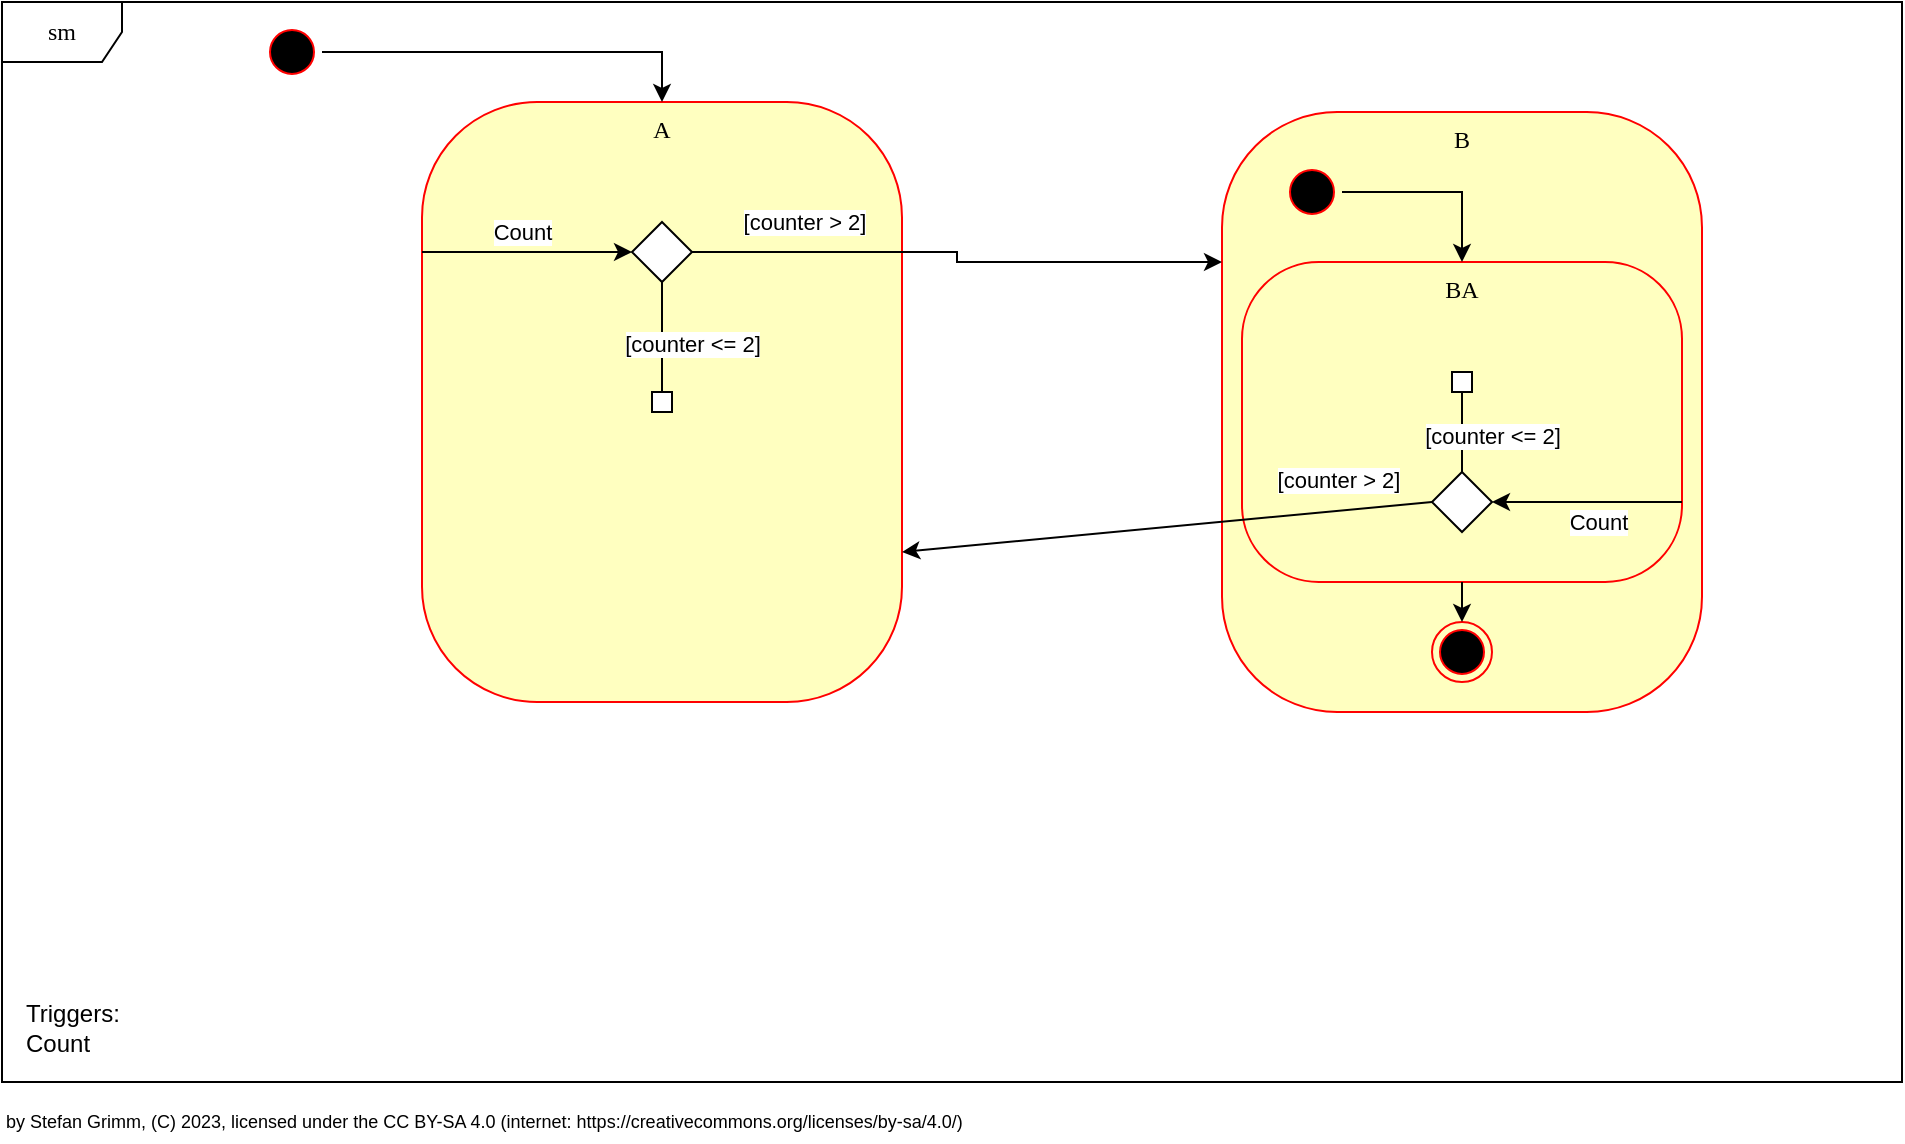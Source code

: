 <mxfile version="21.6.8" type="device">
  <diagram id="YKBjTKGMOBF2p5uhFZQw" name="Satemachine">
    <mxGraphModel dx="1000" dy="698" grid="1" gridSize="10" guides="1" tooltips="1" connect="1" arrows="1" fold="1" page="1" pageScale="1" pageWidth="850" pageHeight="1100" math="0" shadow="0">
      <root>
        <mxCell id="0" />
        <mxCell id="1" parent="0" />
        <mxCell id="twPTelytEAIwxnEzPvE8-1" value="sm" style="shape=umlFrame;whiteSpace=wrap;html=1;rounded=1;shadow=0;comic=0;labelBackgroundColor=none;strokeWidth=1;fontFamily=Verdana;fontSize=12;align=center;" parent="1" vertex="1">
          <mxGeometry x="30" y="30" width="950" height="540" as="geometry" />
        </mxCell>
        <mxCell id="HjyxFPupq-Pe6MwuxSYl-1" value="B" style="rounded=1;whiteSpace=wrap;html=1;arcSize=24;fillColor=#ffffc0;strokeColor=#ff0000;shadow=0;comic=0;labelBackgroundColor=none;fontFamily=Verdana;fontSize=12;fontColor=#000000;align=center;verticalAlign=top;" parent="1" vertex="1">
          <mxGeometry x="640" y="85" width="240" height="300" as="geometry" />
        </mxCell>
        <mxCell id="twPTelytEAIwxnEzPvE8-2" value="A" style="rounded=1;whiteSpace=wrap;html=1;arcSize=24;fillColor=#ffffc0;strokeColor=#ff0000;shadow=0;comic=0;labelBackgroundColor=none;fontFamily=Verdana;fontSize=12;fontColor=#000000;align=center;verticalAlign=top;" parent="1" vertex="1">
          <mxGeometry x="240" y="80" width="240" height="300" as="geometry" />
        </mxCell>
        <mxCell id="twPTelytEAIwxnEzPvE8-3" value="BA" style="rounded=1;whiteSpace=wrap;html=1;arcSize=24;fillColor=#ffffc0;strokeColor=#ff0000;shadow=0;comic=0;labelBackgroundColor=none;fontFamily=Verdana;fontSize=12;fontColor=#000000;align=center;verticalAlign=top;" parent="1" vertex="1">
          <mxGeometry x="650" y="160" width="220" height="160" as="geometry" />
        </mxCell>
        <mxCell id="twPTelytEAIwxnEzPvE8-8" style="edgeStyle=orthogonalEdgeStyle;rounded=0;orthogonalLoop=1;jettySize=auto;html=1;" parent="1" source="twPTelytEAIwxnEzPvE8-9" target="twPTelytEAIwxnEzPvE8-2" edge="1">
          <mxGeometry relative="1" as="geometry" />
        </mxCell>
        <mxCell id="twPTelytEAIwxnEzPvE8-9" value="" style="ellipse;html=1;shape=startState;fillColor=#000000;strokeColor=#ff0000;rounded=1;shadow=0;comic=0;labelBackgroundColor=none;fontFamily=Verdana;fontSize=12;fontColor=#000000;align=center;direction=south;" parent="1" vertex="1">
          <mxGeometry x="160" y="40" width="30" height="30" as="geometry" />
        </mxCell>
        <mxCell id="twPTelytEAIwxnEzPvE8-14" value="Count" style="rounded=0;orthogonalLoop=1;jettySize=auto;html=1;entryX=1;entryY=0.5;entryDx=0;entryDy=0;exitX=1;exitY=0.75;exitDx=0;exitDy=0;" parent="1" source="twPTelytEAIwxnEzPvE8-3" target="8lL4V4ylc4chIpqy5Nob-2" edge="1">
          <mxGeometry x="-0.111" y="10" relative="1" as="geometry">
            <mxPoint as="offset" />
          </mxGeometry>
        </mxCell>
        <mxCell id="8lL4V4ylc4chIpqy5Nob-2" value="" style="rhombus;whiteSpace=wrap;html=1;" parent="1" vertex="1">
          <mxGeometry x="745" y="265" width="30" height="30" as="geometry" />
        </mxCell>
        <mxCell id="8lL4V4ylc4chIpqy5Nob-5" value="[counter &amp;gt; 2]" style="rounded=0;orthogonalLoop=1;jettySize=auto;html=1;exitX=0;exitY=0.5;exitDx=0;exitDy=0;entryX=1;entryY=0.75;entryDx=0;entryDy=0;" parent="1" source="8lL4V4ylc4chIpqy5Nob-2" target="twPTelytEAIwxnEzPvE8-2" edge="1">
          <mxGeometry x="-0.66" y="-15" relative="1" as="geometry">
            <mxPoint x="490" y="190" as="sourcePoint" />
            <mxPoint x="550" y="190" as="targetPoint" />
            <mxPoint as="offset" />
          </mxGeometry>
        </mxCell>
        <mxCell id="8lL4V4ylc4chIpqy5Nob-14" value="" style="whiteSpace=wrap;html=1;aspect=fixed;" parent="1" vertex="1">
          <mxGeometry x="755" y="215" width="10" height="10" as="geometry" />
        </mxCell>
        <mxCell id="ie7r2YqYSSWB5zHKcmKD-1" value="by Stefan Grimm, (C) 2023, licensed under the CC BY-SA 4.0 (internet: https://creativecommons.org/licenses/by-sa/4.0/)" style="text;html=1;strokeColor=none;fillColor=none;align=left;verticalAlign=middle;whiteSpace=wrap;rounded=0;fontSize=9;" parent="1" vertex="1">
          <mxGeometry x="30" y="580" width="500" height="20" as="geometry" />
        </mxCell>
        <mxCell id="ie7r2YqYSSWB5zHKcmKD-2" value="Triggers:&lt;br&gt;Count" style="text;html=1;strokeColor=none;fillColor=none;align=left;verticalAlign=bottom;whiteSpace=wrap;rounded=0;" parent="1" vertex="1">
          <mxGeometry x="40" y="450" width="100" height="110" as="geometry" />
        </mxCell>
        <mxCell id="NcBlyh9YTZ4Joocfzgvl-1" value="" style="rhombus;whiteSpace=wrap;html=1;" parent="1" vertex="1">
          <mxGeometry x="345" y="140" width="30" height="30" as="geometry" />
        </mxCell>
        <mxCell id="NcBlyh9YTZ4Joocfzgvl-2" value="Count" style="rounded=0;orthogonalLoop=1;jettySize=auto;html=1;entryX=0;entryY=0.5;entryDx=0;entryDy=0;exitX=0;exitY=0.25;exitDx=0;exitDy=0;" parent="1" source="twPTelytEAIwxnEzPvE8-2" target="NcBlyh9YTZ4Joocfzgvl-1" edge="1">
          <mxGeometry x="-0.048" y="10" relative="1" as="geometry">
            <mxPoint x="250" y="165" as="sourcePoint" />
            <mxPoint as="offset" />
            <mxPoint x="355" y="165" as="targetPoint" />
          </mxGeometry>
        </mxCell>
        <mxCell id="NcBlyh9YTZ4Joocfzgvl-4" value="[counter &amp;gt; 2]" style="edgeStyle=orthogonalEdgeStyle;rounded=0;orthogonalLoop=1;jettySize=auto;html=1;entryX=0;entryY=0.25;entryDx=0;entryDy=0;exitX=1;exitY=0.5;exitDx=0;exitDy=0;" parent="1" source="NcBlyh9YTZ4Joocfzgvl-1" target="HjyxFPupq-Pe6MwuxSYl-1" edge="1">
          <mxGeometry x="-0.585" y="15" relative="1" as="geometry">
            <mxPoint x="360" y="410" as="sourcePoint" />
            <mxPoint x="80" y="480" as="targetPoint" />
            <mxPoint as="offset" />
          </mxGeometry>
        </mxCell>
        <mxCell id="NcBlyh9YTZ4Joocfzgvl-5" value="[counter &amp;lt;= 2]" style="endArrow=none;html=1;rounded=0;entryX=0.5;entryY=1;entryDx=0;entryDy=0;exitX=0.5;exitY=0;exitDx=0;exitDy=0;" parent="1" source="NcBlyh9YTZ4Joocfzgvl-6" target="NcBlyh9YTZ4Joocfzgvl-1" edge="1">
          <mxGeometry x="-0.111" y="-15" width="50" height="50" relative="1" as="geometry">
            <mxPoint x="490" y="275" as="sourcePoint" />
            <mxPoint x="390" y="305" as="targetPoint" />
            <Array as="points" />
            <mxPoint as="offset" />
          </mxGeometry>
        </mxCell>
        <mxCell id="NcBlyh9YTZ4Joocfzgvl-6" value="" style="whiteSpace=wrap;html=1;aspect=fixed;" parent="1" vertex="1">
          <mxGeometry x="355" y="225" width="10" height="10" as="geometry" />
        </mxCell>
        <mxCell id="fFJ4Sz6DjMxxmzhgxlRK-4" value="[counter &amp;lt;= 2]" style="endArrow=none;html=1;rounded=0;entryX=0.5;entryY=1;entryDx=0;entryDy=0;exitX=0.5;exitY=0;exitDx=0;exitDy=0;" parent="1" source="8lL4V4ylc4chIpqy5Nob-2" target="8lL4V4ylc4chIpqy5Nob-14" edge="1">
          <mxGeometry x="-0.111" y="-15" width="50" height="50" relative="1" as="geometry">
            <mxPoint x="790" y="280" as="sourcePoint" />
            <mxPoint x="790" y="225" as="targetPoint" />
            <Array as="points" />
            <mxPoint as="offset" />
          </mxGeometry>
        </mxCell>
        <mxCell id="HjyxFPupq-Pe6MwuxSYl-2" style="edgeStyle=orthogonalEdgeStyle;rounded=0;orthogonalLoop=1;jettySize=auto;html=1;entryX=0.5;entryY=0;entryDx=0;entryDy=0;exitX=0.5;exitY=0;exitDx=0;exitDy=0;" parent="1" source="HjyxFPupq-Pe6MwuxSYl-3" target="twPTelytEAIwxnEzPvE8-3" edge="1">
          <mxGeometry relative="1" as="geometry">
            <mxPoint x="594.5" y="115" as="sourcePoint" />
            <mxPoint x="764.5" y="140" as="targetPoint" />
          </mxGeometry>
        </mxCell>
        <mxCell id="HjyxFPupq-Pe6MwuxSYl-3" value="" style="ellipse;html=1;shape=startState;fillColor=#000000;strokeColor=#ff0000;rounded=1;shadow=0;comic=0;labelBackgroundColor=none;fontFamily=Verdana;fontSize=12;fontColor=#000000;align=center;direction=south;" parent="1" vertex="1">
          <mxGeometry x="670" y="110" width="30" height="30" as="geometry" />
        </mxCell>
        <mxCell id="HjyxFPupq-Pe6MwuxSYl-4" value="v" style="ellipse;html=1;shape=endState;fillColor=#000000;strokeColor=#ff0000;" parent="1" vertex="1">
          <mxGeometry x="745" y="340" width="30" height="30" as="geometry" />
        </mxCell>
        <mxCell id="HjyxFPupq-Pe6MwuxSYl-5" value="" style="edgeStyle=orthogonalEdgeStyle;rounded=0;orthogonalLoop=1;jettySize=auto;html=1;entryX=0.5;entryY=0;entryDx=0;entryDy=0;exitX=0.5;exitY=1;exitDx=0;exitDy=0;" parent="1" source="twPTelytEAIwxnEzPvE8-3" target="HjyxFPupq-Pe6MwuxSYl-4" edge="1">
          <mxGeometry y="-10" relative="1" as="geometry">
            <mxPoint x="730" y="371" as="sourcePoint" />
            <mxPoint x="775" y="341" as="targetPoint" />
            <Array as="points" />
            <mxPoint as="offset" />
          </mxGeometry>
        </mxCell>
      </root>
    </mxGraphModel>
  </diagram>
</mxfile>
